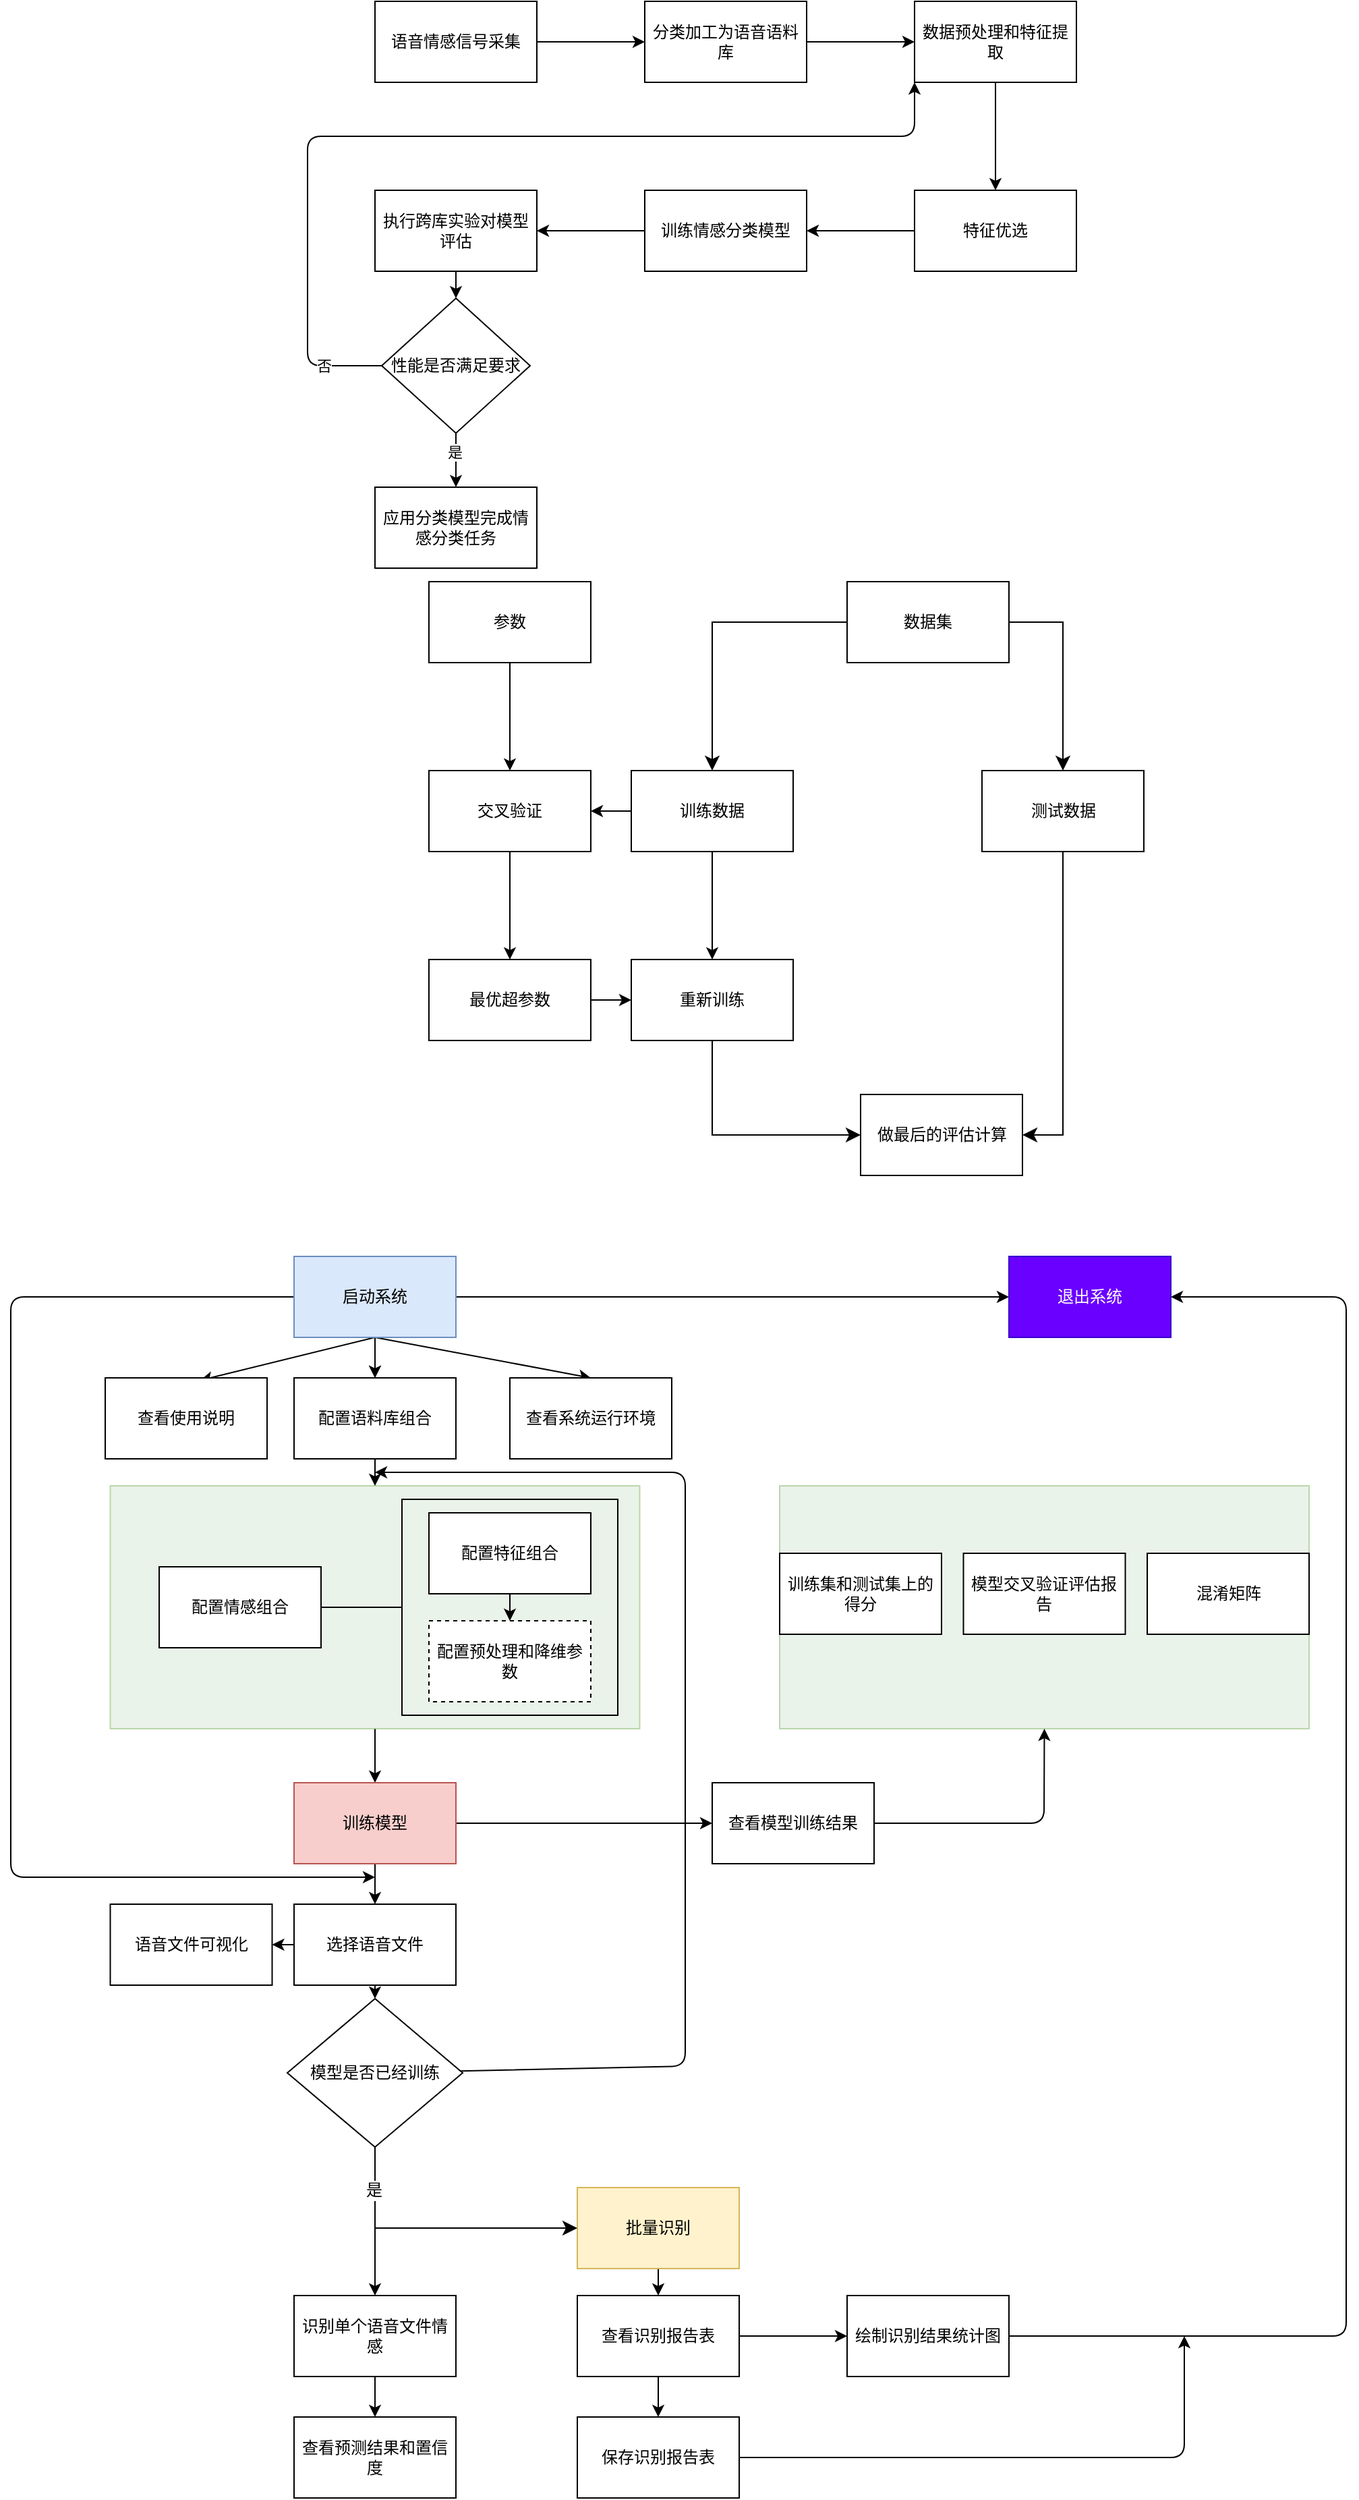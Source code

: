 <mxfile>
    <diagram id="HXC7sox-5qx39bjeLZwr" name="Page-1">
        <mxGraphModel dx="2035" dy="971" grid="1" gridSize="10" guides="1" tooltips="1" connect="1" arrows="1" fold="1" page="1" pageScale="1" pageWidth="850" pageHeight="1100" math="0" shadow="0">
            <root>
                <mxCell id="0"/>
                <mxCell id="1" parent="0"/>
                <mxCell id="103" value="" style="rounded=0;whiteSpace=wrap;html=1;fillColor=#d5e8d4;strokeColor=#82b366;gradientColor=none;opacity=50;" vertex="1" parent="1">
                    <mxGeometry x="490" y="1180" width="392.5" height="180" as="geometry"/>
                </mxCell>
                <mxCell id="83" value="" style="edgeStyle=none;html=1;endArrow=classic;endFill=1;" edge="1" parent="1" source="77" target="64">
                    <mxGeometry relative="1" as="geometry"/>
                </mxCell>
                <mxCell id="77" value="" style="rounded=0;whiteSpace=wrap;html=1;fillColor=#d5e8d4;strokeColor=#82b366;gradientColor=none;opacity=50;" vertex="1" parent="1">
                    <mxGeometry x="-6.25" y="1180" width="392.5" height="180" as="geometry"/>
                </mxCell>
                <mxCell id="5" value="" style="edgeStyle=none;html=1;" parent="1" source="3" target="4" edge="1">
                    <mxGeometry relative="1" as="geometry"/>
                </mxCell>
                <mxCell id="3" value="语音情感信号采集" style="rounded=0;whiteSpace=wrap;html=1;" parent="1" vertex="1">
                    <mxGeometry x="190" y="80" width="120" height="60" as="geometry"/>
                </mxCell>
                <mxCell id="7" value="" style="edgeStyle=none;html=1;" parent="1" source="4" target="6" edge="1">
                    <mxGeometry relative="1" as="geometry"/>
                </mxCell>
                <mxCell id="4" value="分类加工为语音语料库" style="whiteSpace=wrap;html=1;rounded=0;" parent="1" vertex="1">
                    <mxGeometry x="390" y="80" width="120" height="60" as="geometry"/>
                </mxCell>
                <mxCell id="10" value="" style="edgeStyle=none;html=1;" parent="1" source="6" target="9" edge="1">
                    <mxGeometry relative="1" as="geometry"/>
                </mxCell>
                <mxCell id="6" value="数据预处理和特征提取" style="whiteSpace=wrap;html=1;rounded=0;" parent="1" vertex="1">
                    <mxGeometry x="590" y="80" width="120" height="60" as="geometry"/>
                </mxCell>
                <mxCell id="12" value="" style="edgeStyle=none;html=1;" parent="1" source="9" target="11" edge="1">
                    <mxGeometry relative="1" as="geometry"/>
                </mxCell>
                <mxCell id="9" value="特征优选" style="whiteSpace=wrap;html=1;rounded=0;" parent="1" vertex="1">
                    <mxGeometry x="590" y="220" width="120" height="60" as="geometry"/>
                </mxCell>
                <mxCell id="14" value="" style="edgeStyle=none;html=1;" parent="1" source="11" target="13" edge="1">
                    <mxGeometry relative="1" as="geometry"/>
                </mxCell>
                <mxCell id="11" value="训练情感分类模型" style="whiteSpace=wrap;html=1;rounded=0;" parent="1" vertex="1">
                    <mxGeometry x="390" y="220" width="120" height="60" as="geometry"/>
                </mxCell>
                <mxCell id="18" value="" style="edgeStyle=none;html=1;exitX=0.5;exitY=1;exitDx=0;exitDy=0;" parent="1" source="50" target="17" edge="1">
                    <mxGeometry relative="1" as="geometry"/>
                </mxCell>
                <mxCell id="55" value="是" style="edgeLabel;html=1;align=center;verticalAlign=middle;resizable=0;points=[];" parent="18" vertex="1" connectable="0">
                    <mxGeometry x="-0.297" y="-1" relative="1" as="geometry">
                        <mxPoint as="offset"/>
                    </mxGeometry>
                </mxCell>
                <mxCell id="51" style="edgeStyle=none;html=1;entryX=0.5;entryY=0;entryDx=0;entryDy=0;" parent="1" source="13" target="50" edge="1">
                    <mxGeometry relative="1" as="geometry"/>
                </mxCell>
                <mxCell id="13" value="执行跨库实验对模型评估" style="whiteSpace=wrap;html=1;rounded=0;" parent="1" vertex="1">
                    <mxGeometry x="190" y="220" width="120" height="60" as="geometry"/>
                </mxCell>
                <mxCell id="17" value="应用分类模型完成情感分类任务" style="whiteSpace=wrap;html=1;rounded=0;" parent="1" vertex="1">
                    <mxGeometry x="190" y="440" width="120" height="60" as="geometry"/>
                </mxCell>
                <mxCell id="21" value="" style="edgeStyle=none;html=1;" parent="1" source="19" target="20" edge="1">
                    <mxGeometry relative="1" as="geometry"/>
                </mxCell>
                <mxCell id="19" value="参数" style="rounded=0;whiteSpace=wrap;html=1;" parent="1" vertex="1">
                    <mxGeometry x="230" y="510" width="120" height="60" as="geometry"/>
                </mxCell>
                <mxCell id="23" value="" style="edgeStyle=none;html=1;" parent="1" source="20" target="22" edge="1">
                    <mxGeometry relative="1" as="geometry"/>
                </mxCell>
                <mxCell id="20" value="交叉验证" style="whiteSpace=wrap;html=1;rounded=0;" parent="1" vertex="1">
                    <mxGeometry x="230" y="650" width="120" height="60" as="geometry"/>
                </mxCell>
                <mxCell id="34" value="" style="edgeStyle=none;html=1;" parent="1" source="22" target="32" edge="1">
                    <mxGeometry relative="1" as="geometry"/>
                </mxCell>
                <mxCell id="22" value="最优超参数" style="whiteSpace=wrap;html=1;rounded=0;" parent="1" vertex="1">
                    <mxGeometry x="230" y="790" width="120" height="60" as="geometry"/>
                </mxCell>
                <mxCell id="36" value="" style="edgeStyle=elbowEdgeStyle;html=1;rounded=0;endSize=8;startSize=8;exitX=1;exitY=0.5;exitDx=0;exitDy=0;" parent="1" source="24" target="35" edge="1">
                    <mxGeometry relative="1" as="geometry">
                        <Array as="points">
                            <mxPoint x="700" y="610"/>
                        </Array>
                    </mxGeometry>
                </mxCell>
                <mxCell id="24" value="数据集" style="rounded=0;whiteSpace=wrap;html=1;" parent="1" vertex="1">
                    <mxGeometry x="540" y="510" width="120" height="60" as="geometry"/>
                </mxCell>
                <mxCell id="31" value="" style="edgeStyle=none;html=1;" parent="1" source="25" target="20" edge="1">
                    <mxGeometry relative="1" as="geometry"/>
                </mxCell>
                <mxCell id="33" value="" style="edgeStyle=none;html=1;" parent="1" source="25" target="32" edge="1">
                    <mxGeometry relative="1" as="geometry"/>
                </mxCell>
                <mxCell id="25" value="训练数据" style="whiteSpace=wrap;html=1;rounded=0;" parent="1" vertex="1">
                    <mxGeometry x="380" y="650" width="120" height="60" as="geometry"/>
                </mxCell>
                <mxCell id="30" value="" style="edgeStyle=elbowEdgeStyle;elbow=horizontal;endArrow=classic;html=1;curved=0;rounded=0;endSize=8;startSize=8;exitX=0;exitY=0.5;exitDx=0;exitDy=0;" parent="1" source="24" edge="1">
                    <mxGeometry width="50" height="50" relative="1" as="geometry">
                        <mxPoint x="400" y="690" as="sourcePoint"/>
                        <mxPoint x="440" y="650" as="targetPoint"/>
                        <Array as="points">
                            <mxPoint x="440" y="630"/>
                            <mxPoint x="520" y="640"/>
                            <mxPoint x="480" y="590"/>
                        </Array>
                    </mxGeometry>
                </mxCell>
                <mxCell id="32" value="重新训练" style="whiteSpace=wrap;html=1;rounded=0;" parent="1" vertex="1">
                    <mxGeometry x="380" y="790" width="120" height="60" as="geometry"/>
                </mxCell>
                <mxCell id="35" value="测试数据" style="whiteSpace=elbowEdgeStyle;html=1;rounded=0;" parent="1" vertex="1">
                    <mxGeometry x="640" y="650" width="120" height="60" as="geometry"/>
                </mxCell>
                <mxCell id="37" value="做最后的评估计算" style="edgeStyle=elbowEdgeStyle;&#10;whiteSpace=wrap;html=1;rounded=0;" parent="1" vertex="1">
                    <mxGeometry x="550" y="890" width="120" height="60" as="geometry"/>
                </mxCell>
                <mxCell id="40" value="" style="edgeStyle=segmentEdgeStyle;endArrow=classic;html=1;curved=0;rounded=0;endSize=8;startSize=8;exitX=0.5;exitY=1;exitDx=0;exitDy=0;entryX=0;entryY=0.5;entryDx=0;entryDy=0;" parent="1" source="32" target="37" edge="1">
                    <mxGeometry width="50" height="50" relative="1" as="geometry">
                        <mxPoint x="510" y="930" as="sourcePoint"/>
                        <mxPoint x="560" y="880" as="targetPoint"/>
                        <Array as="points">
                            <mxPoint x="440" y="920"/>
                        </Array>
                    </mxGeometry>
                </mxCell>
                <mxCell id="43" value="" style="edgeStyle=elbowEdgeStyle;elbow=horizontal;endArrow=classic;html=1;curved=0;rounded=0;endSize=8;startSize=8;jumpStyle=sharp;exitX=0.5;exitY=1;exitDx=0;exitDy=0;entryX=1;entryY=0.5;entryDx=0;entryDy=0;" parent="1" source="35" target="37" edge="1">
                    <mxGeometry width="50" height="50" relative="1" as="geometry">
                        <mxPoint x="510" y="810" as="sourcePoint"/>
                        <mxPoint x="560" y="760" as="targetPoint"/>
                        <Array as="points">
                            <mxPoint x="700" y="810"/>
                        </Array>
                    </mxGeometry>
                </mxCell>
                <mxCell id="46" style="edgeStyle=none;html=1;entryX=0;entryY=1;entryDx=0;entryDy=0;exitX=0;exitY=0.5;exitDx=0;exitDy=0;" parent="1" source="50" target="6" edge="1">
                    <mxGeometry relative="1" as="geometry">
                        <mxPoint x="250" y="220" as="sourcePoint"/>
                        <mxPoint x="590" y="140" as="targetPoint"/>
                        <Array as="points">
                            <mxPoint x="140" y="350"/>
                            <mxPoint x="140" y="180"/>
                            <mxPoint x="590" y="180"/>
                        </Array>
                    </mxGeometry>
                </mxCell>
                <mxCell id="54" value="否" style="edgeLabel;html=1;align=center;verticalAlign=middle;resizable=0;points=[];" parent="46" vertex="1" connectable="0">
                    <mxGeometry x="-0.878" relative="1" as="geometry">
                        <mxPoint as="offset"/>
                    </mxGeometry>
                </mxCell>
                <mxCell id="50" value="性能是否满足要求" style="rhombus;whiteSpace=wrap;html=1;rounded=0;" parent="1" vertex="1">
                    <mxGeometry x="195" y="300" width="110" height="100" as="geometry"/>
                </mxCell>
                <mxCell id="58" value="" style="edgeStyle=none;html=1;" edge="1" parent="1" source="56" target="57">
                    <mxGeometry relative="1" as="geometry"/>
                </mxCell>
                <mxCell id="59" value="" style="edgeStyle=none;html=1;" edge="1" parent="1" source="56" target="57">
                    <mxGeometry relative="1" as="geometry"/>
                </mxCell>
                <mxCell id="116" style="edgeStyle=none;html=1;exitX=0.5;exitY=1;exitDx=0;exitDy=0;fontFamily=Helvetica;fontSize=12;fontColor=default;endArrow=classic;endFill=1;entryX=0.588;entryY=0.03;entryDx=0;entryDy=0;entryPerimeter=0;" edge="1" parent="1" source="56" target="117">
                    <mxGeometry relative="1" as="geometry">
                        <mxPoint x="80" y="1100" as="targetPoint"/>
                    </mxGeometry>
                </mxCell>
                <mxCell id="119" style="edgeStyle=none;html=1;entryX=0.5;entryY=0;entryDx=0;entryDy=0;fontFamily=Helvetica;fontSize=12;fontColor=default;endArrow=classic;endFill=1;" edge="1" parent="1" target="118">
                    <mxGeometry relative="1" as="geometry">
                        <mxPoint x="190" y="1070" as="sourcePoint"/>
                    </mxGeometry>
                </mxCell>
                <mxCell id="121" value="" style="edgeStyle=none;html=1;fontFamily=Helvetica;fontSize=12;fontColor=default;endArrow=classic;endFill=1;" edge="1" parent="1" source="56" target="120">
                    <mxGeometry relative="1" as="geometry"/>
                </mxCell>
                <mxCell id="123" style="edgeStyle=none;html=1;exitX=0;exitY=0.5;exitDx=0;exitDy=0;fontFamily=Helvetica;fontSize=12;fontColor=default;endArrow=classic;endFill=1;" edge="1" parent="1" source="56">
                    <mxGeometry relative="1" as="geometry">
                        <mxPoint x="190" y="1470" as="targetPoint"/>
                        <Array as="points">
                            <mxPoint x="-80" y="1040"/>
                            <mxPoint x="-80" y="1470"/>
                            <mxPoint x="60" y="1470"/>
                            <mxPoint x="130" y="1470"/>
                        </Array>
                    </mxGeometry>
                </mxCell>
                <mxCell id="56" value="启动系统" style="rounded=0;whiteSpace=wrap;html=1;fillColor=#dae8fc;strokeColor=#6c8ebf;" vertex="1" parent="1">
                    <mxGeometry x="130" y="1010" width="120" height="60" as="geometry"/>
                </mxCell>
                <mxCell id="78" style="edgeStyle=none;html=1;entryX=0.5;entryY=0;entryDx=0;entryDy=0;" edge="1" parent="1" source="57" target="77">
                    <mxGeometry relative="1" as="geometry"/>
                </mxCell>
                <mxCell id="57" value="配置语料库组合" style="whiteSpace=wrap;html=1;rounded=0;" vertex="1" parent="1">
                    <mxGeometry x="130" y="1100" width="120" height="60" as="geometry"/>
                </mxCell>
                <mxCell id="82" value="" style="html=1;endArrow=none;endFill=0;" edge="1" parent="1" source="61" target="81">
                    <mxGeometry relative="1" as="geometry"/>
                </mxCell>
                <mxCell id="61" value="配置情感组合" style="rounded=0;whiteSpace=wrap;html=1;" vertex="1" parent="1">
                    <mxGeometry x="30" y="1240" width="120" height="60" as="geometry"/>
                </mxCell>
                <mxCell id="80" value="" style="edgeStyle=none;html=1;" edge="1" parent="1" source="62" target="79">
                    <mxGeometry relative="1" as="geometry"/>
                </mxCell>
                <mxCell id="62" value="配置特征组合" style="rounded=0;whiteSpace=wrap;html=1;" vertex="1" parent="1">
                    <mxGeometry x="230" y="1200" width="120" height="60" as="geometry"/>
                </mxCell>
                <mxCell id="85" value="" style="edgeStyle=none;html=1;endArrow=classic;endFill=1;" edge="1" parent="1" source="64" target="84">
                    <mxGeometry relative="1" as="geometry"/>
                </mxCell>
                <mxCell id="126" style="edgeStyle=none;html=1;fontFamily=Helvetica;fontSize=12;fontColor=default;endArrow=classic;endFill=1;" edge="1" parent="1" source="64" target="92">
                    <mxGeometry relative="1" as="geometry"/>
                </mxCell>
                <mxCell id="64" value="训练模型" style="rounded=0;whiteSpace=wrap;html=1;fillColor=#f8cecc;strokeColor=#b85450;" vertex="1" parent="1">
                    <mxGeometry x="130" y="1400" width="120" height="60" as="geometry"/>
                </mxCell>
                <mxCell id="79" value="配置预处理和降维参数" style="whiteSpace=wrap;html=1;rounded=0;fillStyle=auto;dashed=1;" vertex="1" parent="1">
                    <mxGeometry x="230" y="1280" width="120" height="60" as="geometry"/>
                </mxCell>
                <mxCell id="81" value="" style="rounded=0;whiteSpace=wrap;html=1;fillStyle=hatch;fillOpacity=0;" vertex="1" parent="1">
                    <mxGeometry x="210" y="1190" width="160" height="160" as="geometry"/>
                </mxCell>
                <mxCell id="87" value="" style="edgeStyle=none;html=1;endArrow=classic;endFill=1;" edge="1" parent="1" source="84" target="86">
                    <mxGeometry relative="1" as="geometry"/>
                </mxCell>
                <mxCell id="130" style="edgeStyle=none;html=1;entryX=0.5;entryY=0;entryDx=0;entryDy=0;fontFamily=Helvetica;fontSize=12;fontColor=default;endArrow=classic;endFill=1;" edge="1" parent="1" source="84" target="125">
                    <mxGeometry relative="1" as="geometry"/>
                </mxCell>
                <mxCell id="84" value="选择语音文件" style="whiteSpace=wrap;html=1;rounded=0;" vertex="1" parent="1">
                    <mxGeometry x="130" y="1490" width="120" height="60" as="geometry"/>
                </mxCell>
                <mxCell id="86" value="语音文件可视化" style="whiteSpace=wrap;html=1;rounded=0;" vertex="1" parent="1">
                    <mxGeometry x="-6.25" y="1490" width="120" height="60" as="geometry"/>
                </mxCell>
                <mxCell id="91" value="" style="edgeStyle=none;html=1;endArrow=classic;endFill=1;" edge="1" parent="1" source="88" target="90">
                    <mxGeometry relative="1" as="geometry"/>
                </mxCell>
                <mxCell id="88" value="识别单个语音文件情感" style="whiteSpace=wrap;html=1;rounded=0;" vertex="1" parent="1">
                    <mxGeometry x="130" y="1780" width="120" height="60" as="geometry"/>
                </mxCell>
                <mxCell id="90" value="查看预测结果和置信度" style="whiteSpace=wrap;html=1;rounded=0;" vertex="1" parent="1">
                    <mxGeometry x="130" y="1870" width="120" height="60" as="geometry"/>
                </mxCell>
                <mxCell id="127" style="edgeStyle=none;html=1;entryX=0.5;entryY=1;entryDx=0;entryDy=0;fontFamily=Helvetica;fontSize=12;fontColor=default;endArrow=classic;endFill=1;" edge="1" parent="1" source="92" target="103">
                    <mxGeometry relative="1" as="geometry">
                        <Array as="points">
                            <mxPoint x="686" y="1430"/>
                        </Array>
                    </mxGeometry>
                </mxCell>
                <mxCell id="92" value="查看模型训练结果" style="whiteSpace=wrap;html=1;rounded=0;" vertex="1" parent="1">
                    <mxGeometry x="440" y="1400" width="120" height="60" as="geometry"/>
                </mxCell>
                <mxCell id="94" value="训练集和测试集上的得分" style="whiteSpace=wrap;html=1;rounded=0;" vertex="1" parent="1">
                    <mxGeometry x="490" y="1230" width="120" height="60" as="geometry"/>
                </mxCell>
                <mxCell id="101" value="混淆矩阵" style="whiteSpace=wrap;html=1;rounded=0;" vertex="1" parent="1">
                    <mxGeometry x="762.5" y="1230" width="120" height="60" as="geometry"/>
                </mxCell>
                <mxCell id="106" value="模型交叉验证评估报告" style="rounded=0;whiteSpace=wrap;html=1;fillStyle=auto;gradientColor=none;" vertex="1" parent="1">
                    <mxGeometry x="626.25" y="1230" width="120" height="60" as="geometry"/>
                </mxCell>
                <mxCell id="110" value="" style="edgeStyle=none;html=1;fontFamily=Helvetica;fontSize=12;fontColor=default;endArrow=classic;endFill=1;" edge="1" parent="1" source="107" target="109">
                    <mxGeometry relative="1" as="geometry"/>
                </mxCell>
                <mxCell id="107" value="批量识别" style="rounded=0;whiteSpace=wrap;html=1;fillStyle=auto;strokeColor=#d6b656;fontFamily=Helvetica;fontSize=12;fillColor=#fff2cc;" vertex="1" parent="1">
                    <mxGeometry x="340" y="1700" width="120" height="60" as="geometry"/>
                </mxCell>
                <mxCell id="108" value="" style="edgeStyle=elbowEdgeStyle;elbow=horizontal;endArrow=classic;html=1;curved=0;rounded=0;endSize=8;startSize=8;fontFamily=Helvetica;fontSize=12;fontColor=default;entryX=0;entryY=0.5;entryDx=0;entryDy=0;" edge="1" parent="1" target="107">
                    <mxGeometry width="50" height="50" relative="1" as="geometry">
                        <mxPoint x="190" y="1730" as="sourcePoint"/>
                        <mxPoint x="340" y="1710" as="targetPoint"/>
                        <Array as="points">
                            <mxPoint x="265" y="1720"/>
                        </Array>
                    </mxGeometry>
                </mxCell>
                <mxCell id="112" value="" style="edgeStyle=none;html=1;fontFamily=Helvetica;fontSize=12;fontColor=default;endArrow=classic;endFill=1;" edge="1" parent="1" source="109" target="111">
                    <mxGeometry relative="1" as="geometry"/>
                </mxCell>
                <mxCell id="114" value="" style="edgeStyle=none;html=1;fontFamily=Helvetica;fontSize=12;fontColor=default;endArrow=classic;endFill=1;" edge="1" parent="1" source="109" target="113">
                    <mxGeometry relative="1" as="geometry"/>
                </mxCell>
                <mxCell id="109" value="查看识别报告表" style="whiteSpace=wrap;html=1;rounded=0;fillStyle=auto;gradientColor=none;" vertex="1" parent="1">
                    <mxGeometry x="340" y="1780" width="120" height="60" as="geometry"/>
                </mxCell>
                <mxCell id="128" style="edgeStyle=none;html=1;entryX=1;entryY=0.5;entryDx=0;entryDy=0;fontFamily=Helvetica;fontSize=12;fontColor=default;endArrow=classic;endFill=1;" edge="1" parent="1" source="111" target="120">
                    <mxGeometry relative="1" as="geometry">
                        <Array as="points">
                            <mxPoint x="910" y="1810"/>
                            <mxPoint x="910" y="1040"/>
                        </Array>
                    </mxGeometry>
                </mxCell>
                <mxCell id="111" value="绘制识别结果统计图" style="whiteSpace=wrap;html=1;rounded=0;fillStyle=auto;gradientColor=none;" vertex="1" parent="1">
                    <mxGeometry x="540" y="1780" width="120" height="60" as="geometry"/>
                </mxCell>
                <mxCell id="129" style="edgeStyle=none;html=1;fontFamily=Helvetica;fontSize=12;fontColor=default;endArrow=classic;endFill=1;" edge="1" parent="1" source="113">
                    <mxGeometry relative="1" as="geometry">
                        <mxPoint x="790" y="1810" as="targetPoint"/>
                        <Array as="points">
                            <mxPoint x="790" y="1900"/>
                        </Array>
                    </mxGeometry>
                </mxCell>
                <mxCell id="113" value="保存识别报告表" style="whiteSpace=wrap;html=1;rounded=0;fillStyle=auto;gradientColor=none;" vertex="1" parent="1">
                    <mxGeometry x="340" y="1870" width="120" height="60" as="geometry"/>
                </mxCell>
                <mxCell id="117" value="查看使用说明" style="rounded=0;whiteSpace=wrap;html=1;fillStyle=auto;strokeColor=default;fontFamily=Helvetica;fontSize=12;fontColor=default;fillColor=default;gradientColor=none;" vertex="1" parent="1">
                    <mxGeometry x="-10" y="1100" width="120" height="60" as="geometry"/>
                </mxCell>
                <mxCell id="118" value="查看系统运行环境" style="rounded=0;whiteSpace=wrap;html=1;fillStyle=auto;strokeColor=default;fontFamily=Helvetica;fontSize=12;fontColor=default;fillColor=default;gradientColor=none;" vertex="1" parent="1">
                    <mxGeometry x="290" y="1100" width="120" height="60" as="geometry"/>
                </mxCell>
                <mxCell id="120" value="退出系统" style="whiteSpace=wrap;html=1;fillColor=#6a00ff;strokeColor=#3700CC;rounded=0;fontColor=#ffffff;" vertex="1" parent="1">
                    <mxGeometry x="660" y="1010" width="120" height="60" as="geometry"/>
                </mxCell>
                <mxCell id="131" style="edgeStyle=none;html=1;exitX=0.5;exitY=1;exitDx=0;exitDy=0;entryX=0.5;entryY=0;entryDx=0;entryDy=0;fontFamily=Helvetica;fontSize=12;fontColor=default;endArrow=classic;endFill=1;" edge="1" parent="1" source="125" target="88">
                    <mxGeometry relative="1" as="geometry"/>
                </mxCell>
                <mxCell id="132" value="是" style="edgeLabel;html=1;align=center;verticalAlign=middle;resizable=0;points=[];fontSize=12;fontFamily=Helvetica;fontColor=default;" vertex="1" connectable="0" parent="131">
                    <mxGeometry x="-0.423" y="-1" relative="1" as="geometry">
                        <mxPoint as="offset"/>
                    </mxGeometry>
                </mxCell>
                <mxCell id="133" style="edgeStyle=none;html=1;fontFamily=Helvetica;fontSize=12;fontColor=default;endArrow=classic;endFill=1;" edge="1" parent="1" source="125">
                    <mxGeometry relative="1" as="geometry">
                        <mxPoint x="190" y="1170" as="targetPoint"/>
                        <Array as="points">
                            <mxPoint x="420" y="1610"/>
                            <mxPoint x="420" y="1170"/>
                        </Array>
                    </mxGeometry>
                </mxCell>
                <mxCell id="125" value="模型是否已经训练" style="rhombus;whiteSpace=wrap;html=1;rounded=0;fillStyle=auto;strokeColor=default;fontFamily=Helvetica;fontSize=12;fontColor=default;fillColor=default;gradientColor=none;" vertex="1" parent="1">
                    <mxGeometry x="125" y="1560" width="130" height="110" as="geometry"/>
                </mxCell>
            </root>
        </mxGraphModel>
    </diagram>
</mxfile>